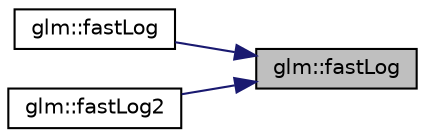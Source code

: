 digraph "glm::fastLog"
{
 // LATEX_PDF_SIZE
  edge [fontname="Helvetica",fontsize="10",labelfontname="Helvetica",labelfontsize="10"];
  node [fontname="Helvetica",fontsize="10",shape=record];
  rankdir="RL";
  Node1 [label="glm::fastLog",height=0.2,width=0.4,color="black", fillcolor="grey75", style="filled", fontcolor="black",tooltip=" "];
  Node1 -> Node2 [dir="back",color="midnightblue",fontsize="10",style="solid",fontname="Helvetica"];
  Node2 [label="glm::fastLog",height=0.2,width=0.4,color="black", fillcolor="white", style="filled",URL="$group__gtx__fast__exponential.html#ga789abcbc34d08008d2f5a4547dd6e5e3",tooltip=" "];
  Node1 -> Node3 [dir="back",color="midnightblue",fontsize="10",style="solid",fontname="Helvetica"];
  Node3 [label="glm::fastLog2",height=0.2,width=0.4,color="black", fillcolor="white", style="filled",URL="$namespaceglm.html#ae4f91aa04733368c8e55da6e592005d8",tooltip=" "];
}
